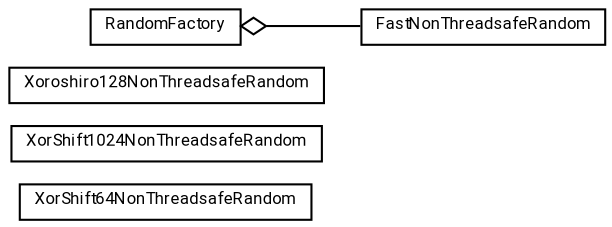 #!/usr/local/bin/dot
#
# Class diagram 
# Generated by UMLGraph version R5_7_2-60-g0e99a6 (http://www.spinellis.gr/umlgraph/)
#

digraph G {
	graph [fontnames="svg"]
	edge [fontname="Roboto",fontsize=7,labelfontname="Roboto",labelfontsize=7,color="black"];
	node [fontname="Roboto",fontcolor="black",fontsize=8,shape=plaintext,margin=0,width=0,height=0];
	nodesep=0.15;
	ranksep=0.25;
	rankdir=LR;
	// de.lmu.ifi.dbs.elki.utilities.random.XorShift64NonThreadsafeRandom
	c513469 [label=<<table title="de.lmu.ifi.dbs.elki.utilities.random.XorShift64NonThreadsafeRandom" border="0" cellborder="1" cellspacing="0" cellpadding="2" href="XorShift64NonThreadsafeRandom.html" target="_parent">
		<tr><td><table border="0" cellspacing="0" cellpadding="1">
		<tr><td align="center" balign="center"> <font face="Roboto">XorShift64NonThreadsafeRandom</font> </td></tr>
		</table></td></tr>
		</table>>, URL="XorShift64NonThreadsafeRandom.html"];
	// de.lmu.ifi.dbs.elki.utilities.random.XorShift1024NonThreadsafeRandom
	c513470 [label=<<table title="de.lmu.ifi.dbs.elki.utilities.random.XorShift1024NonThreadsafeRandom" border="0" cellborder="1" cellspacing="0" cellpadding="2" href="XorShift1024NonThreadsafeRandom.html" target="_parent">
		<tr><td><table border="0" cellspacing="0" cellpadding="1">
		<tr><td align="center" balign="center"> <font face="Roboto">XorShift1024NonThreadsafeRandom</font> </td></tr>
		</table></td></tr>
		</table>>, URL="XorShift1024NonThreadsafeRandom.html"];
	// de.lmu.ifi.dbs.elki.utilities.random.Xoroshiro128NonThreadsafeRandom
	c513471 [label=<<table title="de.lmu.ifi.dbs.elki.utilities.random.Xoroshiro128NonThreadsafeRandom" border="0" cellborder="1" cellspacing="0" cellpadding="2" href="Xoroshiro128NonThreadsafeRandom.html" target="_parent">
		<tr><td><table border="0" cellspacing="0" cellpadding="1">
		<tr><td align="center" balign="center"> <font face="Roboto">Xoroshiro128NonThreadsafeRandom</font> </td></tr>
		</table></td></tr>
		</table>>, URL="Xoroshiro128NonThreadsafeRandom.html"];
	// de.lmu.ifi.dbs.elki.utilities.random.FastNonThreadsafeRandom
	c513472 [label=<<table title="de.lmu.ifi.dbs.elki.utilities.random.FastNonThreadsafeRandom" border="0" cellborder="1" cellspacing="0" cellpadding="2" href="FastNonThreadsafeRandom.html" target="_parent">
		<tr><td><table border="0" cellspacing="0" cellpadding="1">
		<tr><td align="center" balign="center"> <font face="Roboto">FastNonThreadsafeRandom</font> </td></tr>
		</table></td></tr>
		</table>>, URL="FastNonThreadsafeRandom.html"];
	// de.lmu.ifi.dbs.elki.utilities.random.RandomFactory
	c513473 [label=<<table title="de.lmu.ifi.dbs.elki.utilities.random.RandomFactory" border="0" cellborder="1" cellspacing="0" cellpadding="2" href="RandomFactory.html" target="_parent">
		<tr><td><table border="0" cellspacing="0" cellpadding="1">
		<tr><td align="center" balign="center"> <font face="Roboto">RandomFactory</font> </td></tr>
		</table></td></tr>
		</table>>, URL="RandomFactory.html"];
	// de.lmu.ifi.dbs.elki.utilities.random.RandomFactory has de.lmu.ifi.dbs.elki.utilities.random.FastNonThreadsafeRandom
	c513473 -> c513472 [arrowhead=none,arrowtail=ediamond,dir=back,weight=4];
}

